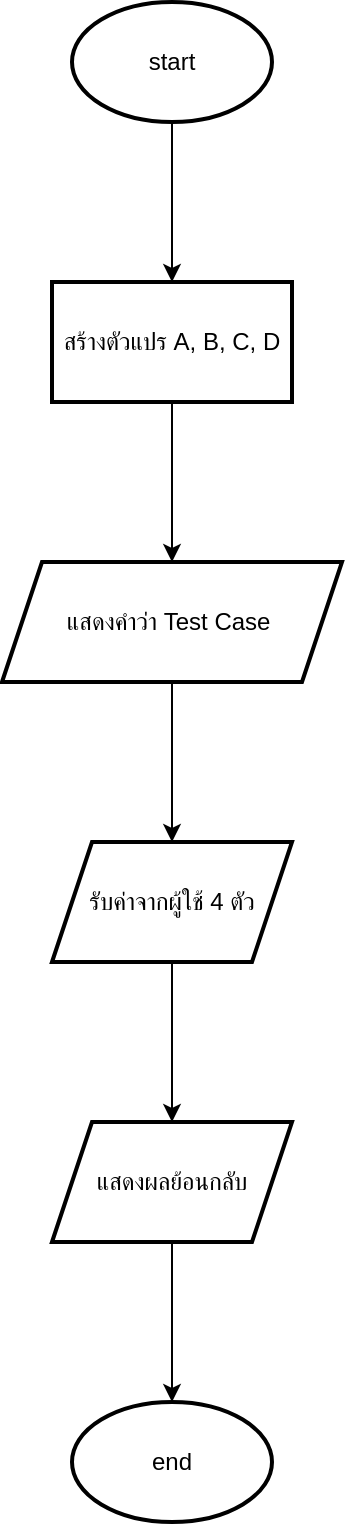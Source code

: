 <mxfile version="25.0.3">
  <diagram name="หน้า-1" id="IB6bBZTqSRk3K_AtzuGK">
    <mxGraphModel dx="1034" dy="446" grid="1" gridSize="10" guides="1" tooltips="1" connect="1" arrows="1" fold="1" page="1" pageScale="1" pageWidth="827" pageHeight="1169" math="0" shadow="0">
      <root>
        <mxCell id="0" />
        <mxCell id="1" parent="0" />
        <mxCell id="6qcVDSkULkJAf-jg26bS-3" value="" style="edgeStyle=orthogonalEdgeStyle;rounded=0;orthogonalLoop=1;jettySize=auto;html=1;" edge="1" parent="1" source="6qcVDSkULkJAf-jg26bS-1" target="6qcVDSkULkJAf-jg26bS-2">
          <mxGeometry relative="1" as="geometry" />
        </mxCell>
        <mxCell id="6qcVDSkULkJAf-jg26bS-1" value="start" style="strokeWidth=2;html=1;shape=mxgraph.flowchart.start_1;whiteSpace=wrap;" vertex="1" parent="1">
          <mxGeometry x="360" y="40" width="100" height="60" as="geometry" />
        </mxCell>
        <mxCell id="6qcVDSkULkJAf-jg26bS-5" value="" style="edgeStyle=orthogonalEdgeStyle;rounded=0;orthogonalLoop=1;jettySize=auto;html=1;" edge="1" parent="1" source="6qcVDSkULkJAf-jg26bS-2" target="6qcVDSkULkJAf-jg26bS-4">
          <mxGeometry relative="1" as="geometry" />
        </mxCell>
        <mxCell id="6qcVDSkULkJAf-jg26bS-2" value="สร้างตัวแปร A, B, C, D" style="whiteSpace=wrap;html=1;strokeWidth=2;" vertex="1" parent="1">
          <mxGeometry x="350" y="180" width="120" height="60" as="geometry" />
        </mxCell>
        <mxCell id="6qcVDSkULkJAf-jg26bS-7" value="" style="edgeStyle=orthogonalEdgeStyle;rounded=0;orthogonalLoop=1;jettySize=auto;html=1;" edge="1" parent="1" source="6qcVDSkULkJAf-jg26bS-4" target="6qcVDSkULkJAf-jg26bS-6">
          <mxGeometry relative="1" as="geometry" />
        </mxCell>
        <mxCell id="6qcVDSkULkJAf-jg26bS-4" value="แสดงคำว่า Test Case&amp;nbsp;" style="shape=parallelogram;perimeter=parallelogramPerimeter;whiteSpace=wrap;html=1;fixedSize=1;strokeWidth=2;" vertex="1" parent="1">
          <mxGeometry x="325" y="320" width="170" height="60" as="geometry" />
        </mxCell>
        <mxCell id="6qcVDSkULkJAf-jg26bS-9" value="" style="edgeStyle=orthogonalEdgeStyle;rounded=0;orthogonalLoop=1;jettySize=auto;html=1;" edge="1" parent="1" source="6qcVDSkULkJAf-jg26bS-6" target="6qcVDSkULkJAf-jg26bS-8">
          <mxGeometry relative="1" as="geometry" />
        </mxCell>
        <mxCell id="6qcVDSkULkJAf-jg26bS-6" value="รับค่าจากผู้ใช้ 4 ตัว" style="shape=parallelogram;perimeter=parallelogramPerimeter;whiteSpace=wrap;html=1;fixedSize=1;strokeWidth=2;" vertex="1" parent="1">
          <mxGeometry x="350" y="460" width="120" height="60" as="geometry" />
        </mxCell>
        <mxCell id="6qcVDSkULkJAf-jg26bS-11" value="" style="edgeStyle=orthogonalEdgeStyle;rounded=0;orthogonalLoop=1;jettySize=auto;html=1;" edge="1" parent="1" source="6qcVDSkULkJAf-jg26bS-8" target="6qcVDSkULkJAf-jg26bS-10">
          <mxGeometry relative="1" as="geometry" />
        </mxCell>
        <mxCell id="6qcVDSkULkJAf-jg26bS-8" value="แสดงผลย้อนกลับ" style="shape=parallelogram;perimeter=parallelogramPerimeter;whiteSpace=wrap;html=1;fixedSize=1;strokeWidth=2;" vertex="1" parent="1">
          <mxGeometry x="350" y="600" width="120" height="60" as="geometry" />
        </mxCell>
        <mxCell id="6qcVDSkULkJAf-jg26bS-10" value="end" style="strokeWidth=2;html=1;shape=mxgraph.flowchart.start_1;whiteSpace=wrap;" vertex="1" parent="1">
          <mxGeometry x="360" y="740" width="100" height="60" as="geometry" />
        </mxCell>
      </root>
    </mxGraphModel>
  </diagram>
</mxfile>
